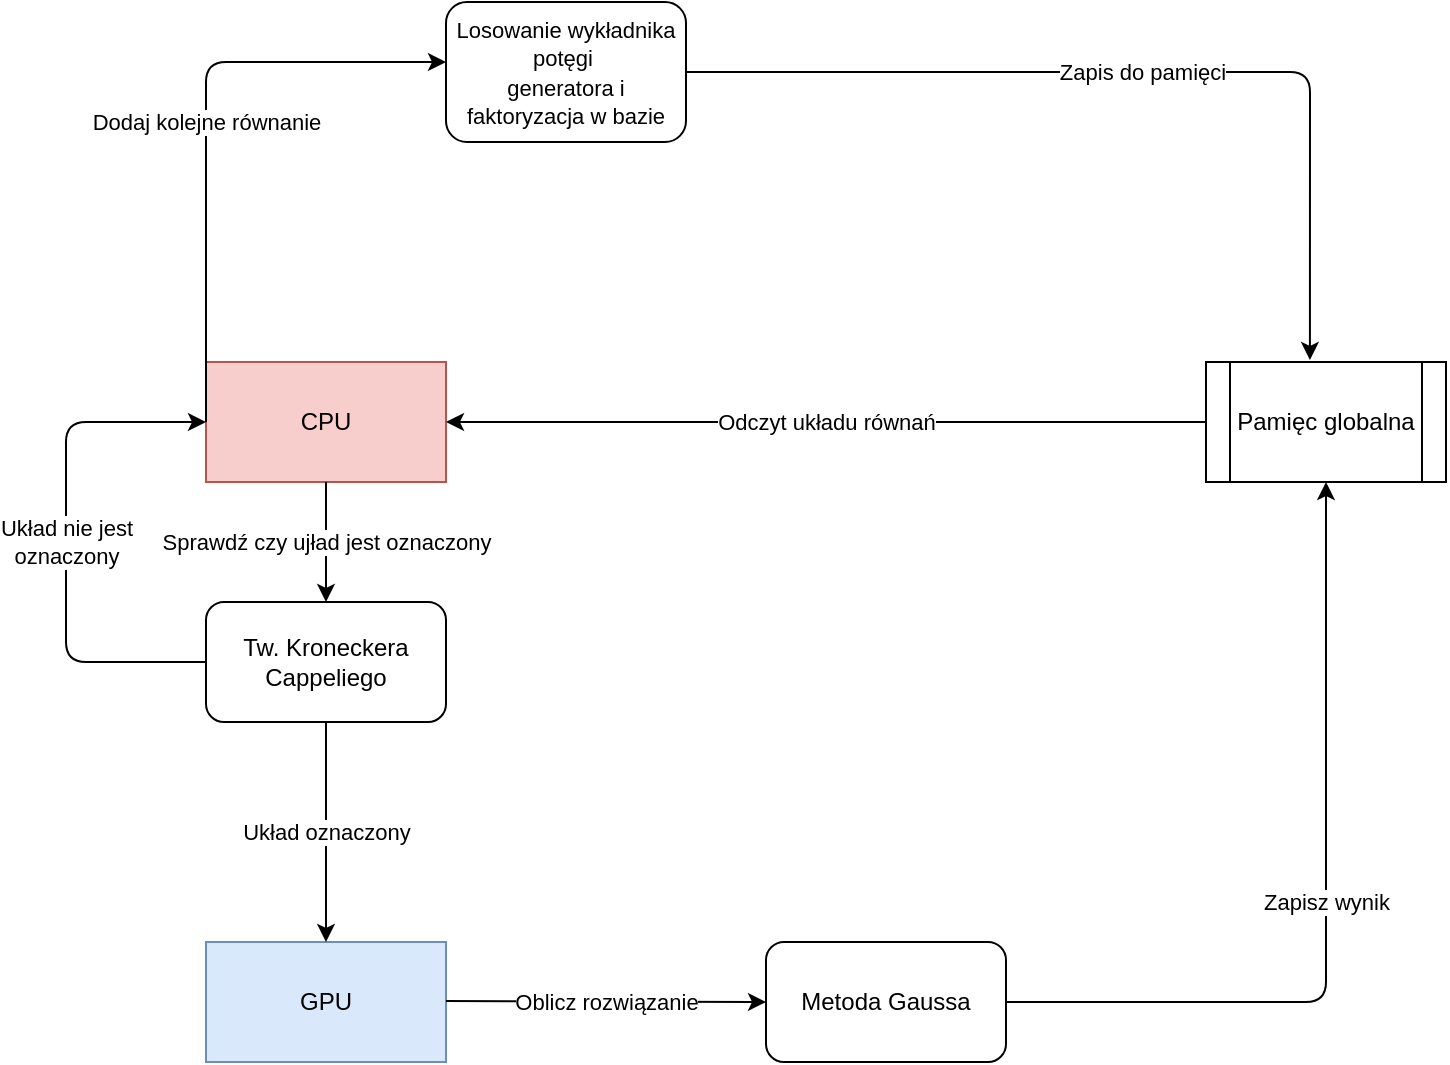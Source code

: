 <mxfile version="14.6.6" type="device" pages="3"><diagram id="C5RBs43oDa-KdzZeNtuy" name="Page-1"><mxGraphModel dx="2249" dy="762" grid="1" gridSize="10" guides="1" tooltips="1" connect="1" arrows="1" fold="1" page="1" pageScale="1" pageWidth="827" pageHeight="1169" math="0" shadow="0"><root><mxCell id="WIyWlLk6GJQsqaUBKTNV-0"/><mxCell id="WIyWlLk6GJQsqaUBKTNV-1" parent="WIyWlLk6GJQsqaUBKTNV-0"/><mxCell id="8wrpNazX4p72PvnYQZ6G-0" value="CPU" style="whiteSpace=wrap;html=1;fillColor=#f8cecc;strokeColor=#b85450;" parent="WIyWlLk6GJQsqaUBKTNV-1" vertex="1"><mxGeometry x="-670" y="520" width="120" height="60" as="geometry"/></mxCell><mxCell id="8wrpNazX4p72PvnYQZ6G-1" value="GPU" style="whiteSpace=wrap;html=1;fillColor=#dae8fc;strokeColor=#6c8ebf;" parent="WIyWlLk6GJQsqaUBKTNV-1" vertex="1"><mxGeometry x="-670" y="810" width="120" height="60" as="geometry"/></mxCell><mxCell id="8wrpNazX4p72PvnYQZ6G-5" value="Pamięc globalna" style="shape=process;whiteSpace=wrap;html=1;backgroundOutline=1;" parent="WIyWlLk6GJQsqaUBKTNV-1" vertex="1"><mxGeometry x="-170" y="520" width="120" height="60" as="geometry"/></mxCell><mxCell id="eMUbLNJ_fjMJ2mFI1FSo-0" value="" style="endArrow=classic;html=1;exitX=0;exitY=0.5;exitDx=0;exitDy=0;entryX=1;entryY=0.5;entryDx=0;entryDy=0;" edge="1" parent="WIyWlLk6GJQsqaUBKTNV-1" source="8wrpNazX4p72PvnYQZ6G-5" target="8wrpNazX4p72PvnYQZ6G-0"><mxGeometry relative="1" as="geometry"><mxPoint x="-510" y="650" as="sourcePoint"/><mxPoint x="-330" y="550" as="targetPoint"/></mxGeometry></mxCell><mxCell id="eMUbLNJ_fjMJ2mFI1FSo-1" value="Odczyt układu równań&lt;br&gt;" style="edgeLabel;resizable=0;html=1;align=center;verticalAlign=middle;" connectable="0" vertex="1" parent="eMUbLNJ_fjMJ2mFI1FSo-0"><mxGeometry relative="1" as="geometry"/></mxCell><mxCell id="eMUbLNJ_fjMJ2mFI1FSo-5" value="" style="endArrow=classic;html=1;exitX=0.5;exitY=1;exitDx=0;exitDy=0;" edge="1" parent="WIyWlLk6GJQsqaUBKTNV-1" source="8wrpNazX4p72PvnYQZ6G-0"><mxGeometry relative="1" as="geometry"><mxPoint x="-510" y="630" as="sourcePoint"/><mxPoint x="-610" y="640" as="targetPoint"/></mxGeometry></mxCell><mxCell id="eMUbLNJ_fjMJ2mFI1FSo-6" value="Sprawdź czy ujład jest oznaczony" style="edgeLabel;resizable=0;html=1;align=center;verticalAlign=middle;" connectable="0" vertex="1" parent="eMUbLNJ_fjMJ2mFI1FSo-5"><mxGeometry relative="1" as="geometry"/></mxCell><mxCell id="eMUbLNJ_fjMJ2mFI1FSo-7" value="Tw. Kroneckera Cappeliego" style="rounded=1;whiteSpace=wrap;html=1;" vertex="1" parent="WIyWlLk6GJQsqaUBKTNV-1"><mxGeometry x="-670" y="640" width="120" height="60" as="geometry"/></mxCell><mxCell id="eMUbLNJ_fjMJ2mFI1FSo-9" value="" style="endArrow=classic;html=1;exitX=0.5;exitY=1;exitDx=0;exitDy=0;entryX=0.5;entryY=0;entryDx=0;entryDy=0;" edge="1" parent="WIyWlLk6GJQsqaUBKTNV-1" source="eMUbLNJ_fjMJ2mFI1FSo-7" target="8wrpNazX4p72PvnYQZ6G-1"><mxGeometry relative="1" as="geometry"><mxPoint x="-510" y="630" as="sourcePoint"/><mxPoint x="-410" y="630" as="targetPoint"/></mxGeometry></mxCell><mxCell id="eMUbLNJ_fjMJ2mFI1FSo-10" value="Układ oznaczony" style="edgeLabel;resizable=0;html=1;align=center;verticalAlign=middle;" connectable="0" vertex="1" parent="eMUbLNJ_fjMJ2mFI1FSo-9"><mxGeometry relative="1" as="geometry"/></mxCell><mxCell id="eMUbLNJ_fjMJ2mFI1FSo-11" value="" style="endArrow=classic;html=1;" edge="1" parent="WIyWlLk6GJQsqaUBKTNV-1"><mxGeometry relative="1" as="geometry"><mxPoint x="-550" y="839.5" as="sourcePoint"/><mxPoint x="-390" y="840" as="targetPoint"/></mxGeometry></mxCell><mxCell id="eMUbLNJ_fjMJ2mFI1FSo-12" value="Oblicz rozwiązanie" style="edgeLabel;resizable=0;html=1;align=center;verticalAlign=middle;" connectable="0" vertex="1" parent="eMUbLNJ_fjMJ2mFI1FSo-11"><mxGeometry relative="1" as="geometry"/></mxCell><mxCell id="eMUbLNJ_fjMJ2mFI1FSo-14" value="Metoda Gaussa" style="rounded=1;whiteSpace=wrap;html=1;" vertex="1" parent="WIyWlLk6GJQsqaUBKTNV-1"><mxGeometry x="-390" y="810" width="120" height="60" as="geometry"/></mxCell><mxCell id="eMUbLNJ_fjMJ2mFI1FSo-15" value="" style="endArrow=classic;html=1;exitX=1;exitY=0.5;exitDx=0;exitDy=0;entryX=0.5;entryY=1;entryDx=0;entryDy=0;" edge="1" parent="WIyWlLk6GJQsqaUBKTNV-1" source="eMUbLNJ_fjMJ2mFI1FSo-14" target="8wrpNazX4p72PvnYQZ6G-5"><mxGeometry relative="1" as="geometry"><mxPoint x="-510" y="630" as="sourcePoint"/><mxPoint x="-410" y="630" as="targetPoint"/><Array as="points"><mxPoint x="-110" y="840"/></Array></mxGeometry></mxCell><mxCell id="eMUbLNJ_fjMJ2mFI1FSo-16" value="Zapisz wynik" style="edgeLabel;resizable=0;html=1;align=center;verticalAlign=middle;" connectable="0" vertex="1" parent="eMUbLNJ_fjMJ2mFI1FSo-15"><mxGeometry relative="1" as="geometry"/></mxCell><mxCell id="eMUbLNJ_fjMJ2mFI1FSo-17" value="" style="endArrow=classic;html=1;exitX=0;exitY=0.5;exitDx=0;exitDy=0;entryX=0;entryY=0.5;entryDx=0;entryDy=0;" edge="1" parent="WIyWlLk6GJQsqaUBKTNV-1" source="eMUbLNJ_fjMJ2mFI1FSo-7" target="8wrpNazX4p72PvnYQZ6G-0"><mxGeometry relative="1" as="geometry"><mxPoint x="-510" y="630" as="sourcePoint"/><mxPoint x="-740" y="550" as="targetPoint"/><Array as="points"><mxPoint x="-740" y="670"/><mxPoint x="-740" y="550"/></Array></mxGeometry></mxCell><mxCell id="eMUbLNJ_fjMJ2mFI1FSo-18" value="Układ nie jest&lt;br&gt;oznaczony" style="edgeLabel;resizable=0;html=1;align=center;verticalAlign=middle;" connectable="0" vertex="1" parent="eMUbLNJ_fjMJ2mFI1FSo-17"><mxGeometry relative="1" as="geometry"/></mxCell><mxCell id="eMUbLNJ_fjMJ2mFI1FSo-21" value="" style="endArrow=classic;html=1;exitX=0;exitY=0.5;exitDx=0;exitDy=0;" edge="1" parent="WIyWlLk6GJQsqaUBKTNV-1" source="8wrpNazX4p72PvnYQZ6G-0"><mxGeometry relative="1" as="geometry"><mxPoint x="-730" y="470" as="sourcePoint"/><mxPoint x="-550" y="370" as="targetPoint"/><Array as="points"><mxPoint x="-670" y="370"/></Array></mxGeometry></mxCell><mxCell id="eMUbLNJ_fjMJ2mFI1FSo-22" value="Dodaj kolejne równanie" style="edgeLabel;resizable=0;html=1;align=center;verticalAlign=middle;" connectable="0" vertex="1" parent="eMUbLNJ_fjMJ2mFI1FSo-21"><mxGeometry relative="1" as="geometry"/></mxCell><mxCell id="eMUbLNJ_fjMJ2mFI1FSo-23" value="&lt;span style=&quot;color: rgb(0 , 0 , 0) ; font-family: &amp;#34;helvetica&amp;#34; ; font-size: 11px ; font-style: normal ; font-weight: 400 ; letter-spacing: normal ; text-align: center ; text-indent: 0px ; text-transform: none ; word-spacing: 0px ; background-color: rgb(255 , 255 , 255) ; display: inline ; float: none&quot;&gt;Losowanie wykładnika potęgi&amp;nbsp;&lt;/span&gt;&lt;br style=&quot;color: rgb(0 , 0 , 0) ; font-family: &amp;#34;helvetica&amp;#34; ; font-size: 11px ; font-style: normal ; font-weight: 400 ; letter-spacing: normal ; text-align: center ; text-indent: 0px ; text-transform: none ; word-spacing: 0px&quot;&gt;&lt;span style=&quot;color: rgb(0 , 0 , 0) ; font-family: &amp;#34;helvetica&amp;#34; ; font-size: 11px ; font-style: normal ; font-weight: 400 ; letter-spacing: normal ; text-align: center ; text-indent: 0px ; text-transform: none ; word-spacing: 0px ; background-color: rgb(255 , 255 , 255) ; display: inline ; float: none&quot;&gt;generatora i faktoryzacja w bazie&lt;/span&gt;" style="rounded=1;whiteSpace=wrap;html=1;" vertex="1" parent="WIyWlLk6GJQsqaUBKTNV-1"><mxGeometry x="-550" y="340" width="120" height="70" as="geometry"/></mxCell><mxCell id="eMUbLNJ_fjMJ2mFI1FSo-24" value="" style="endArrow=classic;html=1;exitX=1;exitY=0.5;exitDx=0;exitDy=0;entryX=0.433;entryY=-0.017;entryDx=0;entryDy=0;entryPerimeter=0;" edge="1" parent="WIyWlLk6GJQsqaUBKTNV-1" source="eMUbLNJ_fjMJ2mFI1FSo-23" target="8wrpNazX4p72PvnYQZ6G-5"><mxGeometry relative="1" as="geometry"><mxPoint x="-510" y="630" as="sourcePoint"/><mxPoint x="-410" y="630" as="targetPoint"/><Array as="points"><mxPoint x="-118" y="375"/></Array></mxGeometry></mxCell><mxCell id="eMUbLNJ_fjMJ2mFI1FSo-25" value="Zapis do pamięci" style="edgeLabel;resizable=0;html=1;align=center;verticalAlign=middle;" connectable="0" vertex="1" parent="eMUbLNJ_fjMJ2mFI1FSo-24"><mxGeometry relative="1" as="geometry"/></mxCell></root></mxGraphModel></diagram><diagram id="VeUd1Wi3t1iopEW0m65p" name="Page-2"><mxGraphModel dx="1422" dy="762" grid="1" gridSize="10" guides="1" tooltips="1" connect="1" arrows="1" fold="1" page="1" pageScale="1" pageWidth="827" pageHeight="1169" math="0" shadow="0"><root><mxCell id="dBI2maB02GrPdfB-xck7-0"/><mxCell id="dBI2maB02GrPdfB-xck7-1" parent="dBI2maB02GrPdfB-xck7-0"/></root></mxGraphModel></diagram><diagram id="7wjb96syVFRu0_GK3nv0" name="Page-3"><mxGraphModel dx="1422" dy="762" grid="1" gridSize="10" guides="1" tooltips="1" connect="1" arrows="1" fold="1" page="1" pageScale="1" pageWidth="827" pageHeight="1169" math="0" shadow="0"><root><mxCell id="gcIj6v0q1569_XAfe_K3-0"/><mxCell id="gcIj6v0q1569_XAfe_K3-1" parent="gcIj6v0q1569_XAfe_K3-0"/><mxCell id="gcIj6v0q1569_XAfe_K3-2" value="" style="shape=singleArrow;direction=south;whiteSpace=wrap;html=1;" vertex="1" parent="gcIj6v0q1569_XAfe_K3-1"><mxGeometry x="380" y="340" width="60" height="100" as="geometry"/></mxCell></root></mxGraphModel></diagram></mxfile>
